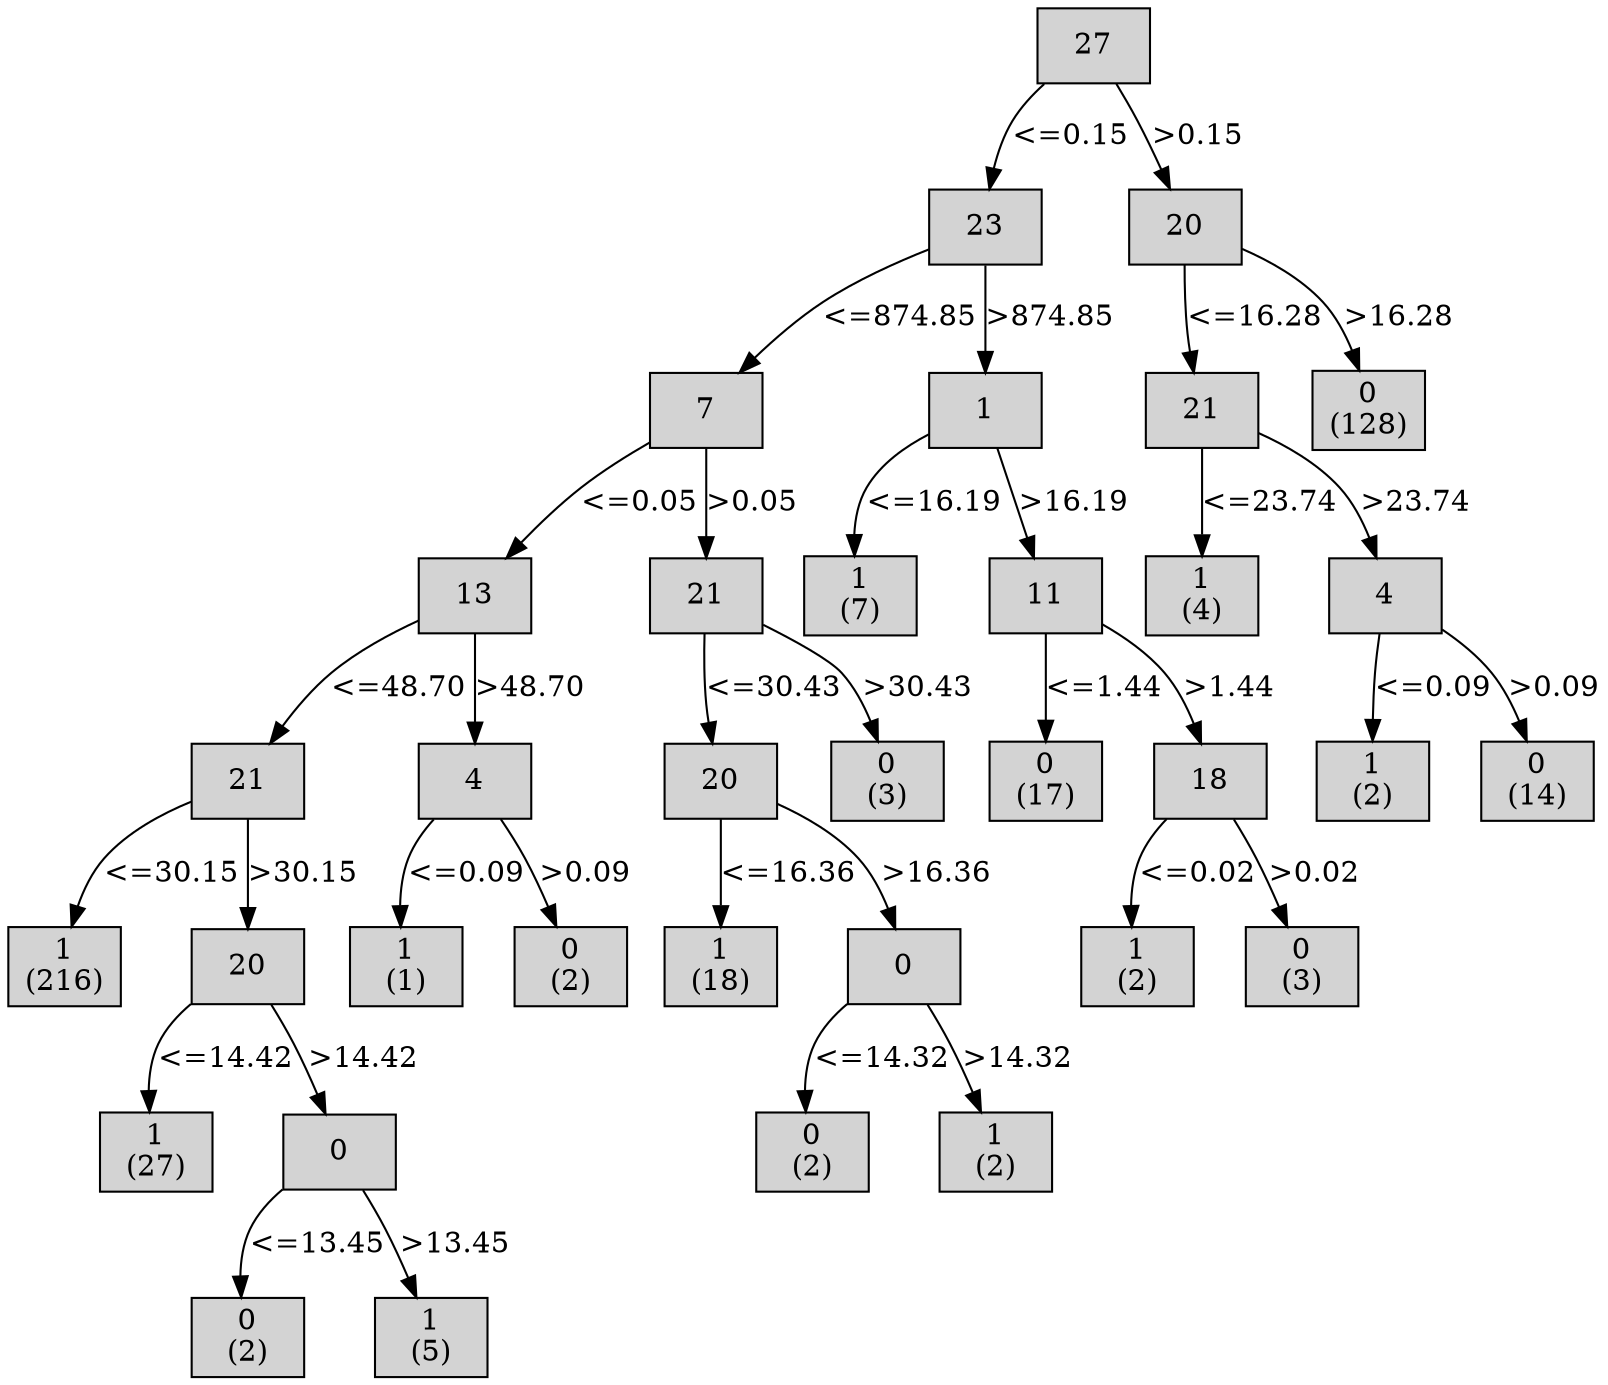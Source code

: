 digraph ID3_Tree {
"0" [shape=box, style=filled, label="27
", weight=1]
"1" [shape=box, style=filled, label="23
", weight=2]
0 -> 1 [ label = "<=0.15"];
"2" [shape=box, style=filled, label="7
", weight=3]
1 -> 2 [ label = "<=874.85"];
"3" [shape=box, style=filled, label="13
", weight=4]
2 -> 3 [ label = "<=0.05"];
"4" [shape=box, style=filled, label="21
", weight=5]
3 -> 4 [ label = "<=48.70"];
"5" [shape=box, style=filled, label="1
(216)
", weight=6]
4 -> 5 [ label = "<=30.15"];
"6" [shape=box, style=filled, label="20
", weight=6]
4 -> 6 [ label = ">30.15"];
"7" [shape=box, style=filled, label="1
(27)
", weight=7]
6 -> 7 [ label = "<=14.42"];
"8" [shape=box, style=filled, label="0
", weight=7]
6 -> 8 [ label = ">14.42"];
"9" [shape=box, style=filled, label="0
(2)
", weight=8]
8 -> 9 [ label = "<=13.45"];
"10" [shape=box, style=filled, label="1
(5)
", weight=8]
8 -> 10 [ label = ">13.45"];
"11" [shape=box, style=filled, label="4
", weight=5]
3 -> 11 [ label = ">48.70"];
"12" [shape=box, style=filled, label="1
(1)
", weight=6]
11 -> 12 [ label = "<=0.09"];
"13" [shape=box, style=filled, label="0
(2)
", weight=6]
11 -> 13 [ label = ">0.09"];
"14" [shape=box, style=filled, label="21
", weight=4]
2 -> 14 [ label = ">0.05"];
"15" [shape=box, style=filled, label="20
", weight=5]
14 -> 15 [ label = "<=30.43"];
"16" [shape=box, style=filled, label="1
(18)
", weight=6]
15 -> 16 [ label = "<=16.36"];
"17" [shape=box, style=filled, label="0
", weight=6]
15 -> 17 [ label = ">16.36"];
"18" [shape=box, style=filled, label="0
(2)
", weight=7]
17 -> 18 [ label = "<=14.32"];
"19" [shape=box, style=filled, label="1
(2)
", weight=7]
17 -> 19 [ label = ">14.32"];
"20" [shape=box, style=filled, label="0
(3)
", weight=5]
14 -> 20 [ label = ">30.43"];
"21" [shape=box, style=filled, label="1
", weight=3]
1 -> 21 [ label = ">874.85"];
"22" [shape=box, style=filled, label="1
(7)
", weight=4]
21 -> 22 [ label = "<=16.19"];
"23" [shape=box, style=filled, label="11
", weight=4]
21 -> 23 [ label = ">16.19"];
"24" [shape=box, style=filled, label="0
(17)
", weight=5]
23 -> 24 [ label = "<=1.44"];
"25" [shape=box, style=filled, label="18
", weight=5]
23 -> 25 [ label = ">1.44"];
"26" [shape=box, style=filled, label="1
(2)
", weight=6]
25 -> 26 [ label = "<=0.02"];
"27" [shape=box, style=filled, label="0
(3)
", weight=6]
25 -> 27 [ label = ">0.02"];
"28" [shape=box, style=filled, label="20
", weight=2]
0 -> 28 [ label = ">0.15"];
"29" [shape=box, style=filled, label="21
", weight=3]
28 -> 29 [ label = "<=16.28"];
"30" [shape=box, style=filled, label="1
(4)
", weight=4]
29 -> 30 [ label = "<=23.74"];
"31" [shape=box, style=filled, label="4
", weight=4]
29 -> 31 [ label = ">23.74"];
"32" [shape=box, style=filled, label="1
(2)
", weight=5]
31 -> 32 [ label = "<=0.09"];
"33" [shape=box, style=filled, label="0
(14)
", weight=5]
31 -> 33 [ label = ">0.09"];
"34" [shape=box, style=filled, label="0
(128)
", weight=3]
28 -> 34 [ label = ">16.28"];
{rank=same; 0;};
{rank=same; 1;28;};
{rank=same; 2;21;29;34;};
{rank=same; 3;14;22;23;30;31;};
{rank=same; 4;11;15;20;24;25;32;33;};
{rank=same; 5;6;12;13;16;17;26;27;};
{rank=same; 7;8;18;19;};
{rank=same; 9;10;};
}